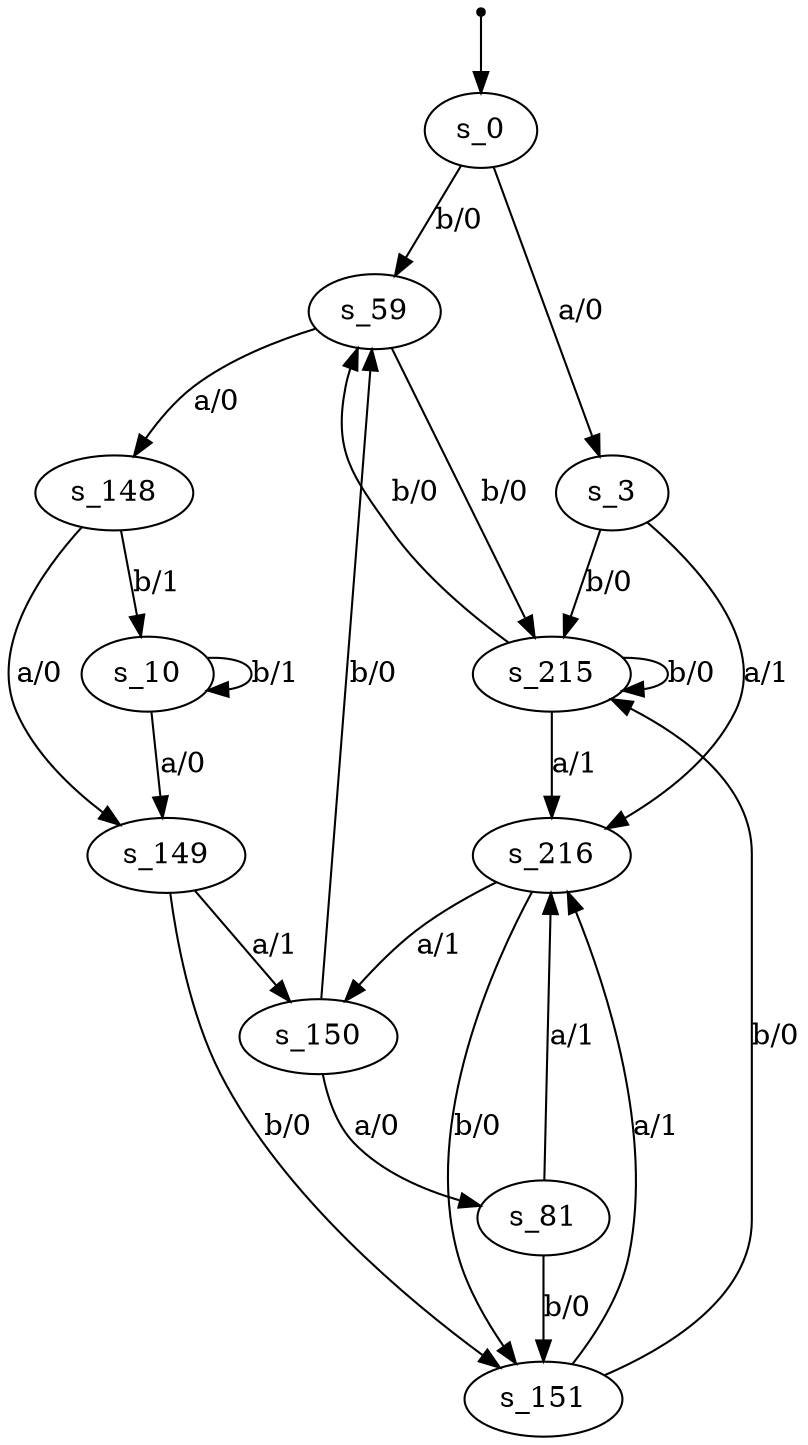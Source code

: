digraph fsm {
	s_0 [root=true]
	s_59
	s_215
	s_216
	s_150
	s_81
	s_151
	s_148
	s_149
	s_10
	s_3
	qi [shape = point]
	qi -> s_0
	s_0 -> s_59 [label="b/0"]
	s_59 -> s_215 [label="b/0"]
	s_215 -> s_216 [label="a/1"]
	s_216 -> s_150 [label="a/1"]
	s_150 -> s_59 [label="b/0"]
	s_150 -> s_81 [label="a/0"]
	s_81 -> s_151 [label="b/0"]
	s_151 -> s_215 [label="b/0"]
	s_216 -> s_151 [label="b/0"]
	s_151 -> s_216 [label="a/1"]
	s_59 -> s_148 [label="a/0"]
	s_148 -> s_149 [label="a/0"]
	s_149 -> s_151 [label="b/0"]
	s_81 -> s_216 [label="a/1"]
	s_215 -> s_215 [label="b/0"]
	s_149 -> s_150 [label="a/1"]
	s_148 -> s_10 [label="b/1"]
	s_10 -> s_149 [label="a/0"]
	s_10 -> s_10 [label="b/1"]
	s_0 -> s_3 [label="a/0"]
	s_3 -> s_215 [label="b/0"]
	s_215 -> s_59 [label="b/0"]
	s_3 -> s_216 [label="a/1"]
}